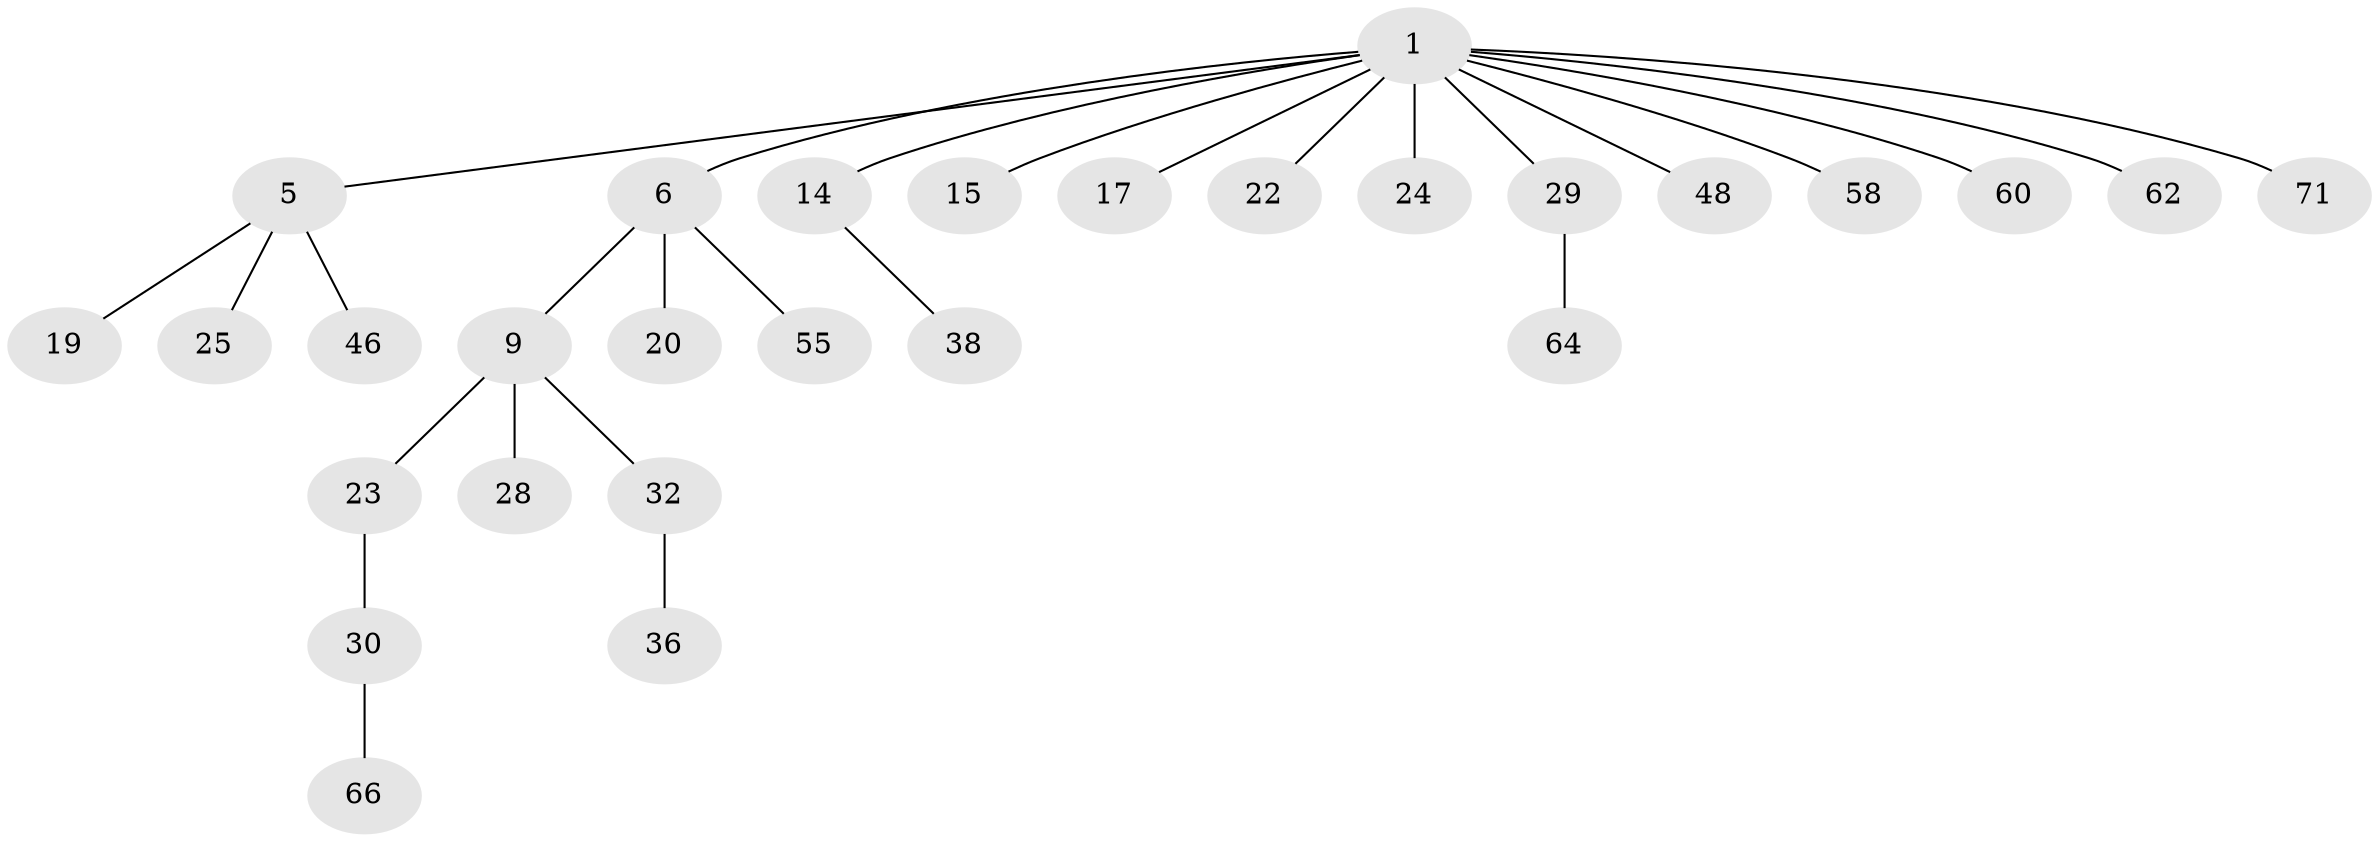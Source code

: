 // original degree distribution, {5: 0.031914893617021274, 7: 0.010638297872340425, 3: 0.14893617021276595, 4: 0.06382978723404255, 2: 0.2978723404255319, 1: 0.44680851063829785}
// Generated by graph-tools (version 1.1) at 2025/19/03/04/25 18:19:13]
// undirected, 28 vertices, 27 edges
graph export_dot {
graph [start="1"]
  node [color=gray90,style=filled];
  1 [super="+2+16+3+4"];
  5 [super="+12+18+10"];
  6 [super="+8+37+40"];
  9 [super="+11"];
  14 [super="+80"];
  15 [super="+63"];
  17 [super="+49+57+33"];
  19 [super="+51+43"];
  20 [super="+47"];
  22 [super="+54"];
  23 [super="+92+61"];
  24 [super="+77+41"];
  25 [super="+73+26"];
  28;
  29;
  30;
  32 [super="+65"];
  36;
  38 [super="+45+85"];
  46 [super="+69+93+83+67"];
  48 [super="+50"];
  55 [super="+82"];
  58;
  60 [super="+76"];
  62;
  64 [super="+81"];
  66;
  71;
  1 -- 58;
  1 -- 48;
  1 -- 6;
  1 -- 71;
  1 -- 24;
  1 -- 60;
  1 -- 15;
  1 -- 17;
  1 -- 14;
  1 -- 5;
  1 -- 22;
  1 -- 29;
  1 -- 62;
  5 -- 19;
  5 -- 25;
  5 -- 46;
  6 -- 20;
  6 -- 9;
  6 -- 55;
  9 -- 32;
  9 -- 28;
  9 -- 23;
  14 -- 38;
  23 -- 30;
  29 -- 64;
  30 -- 66;
  32 -- 36;
}
